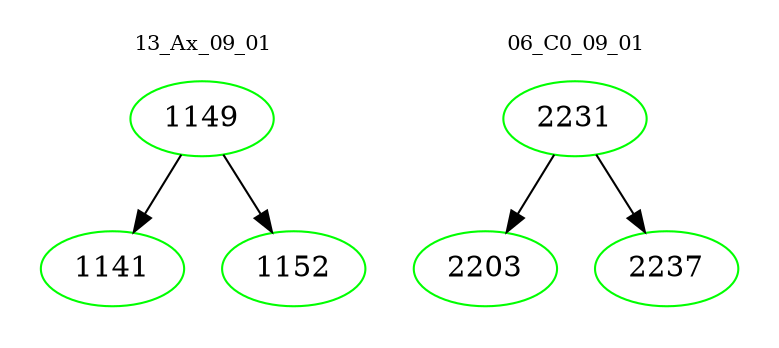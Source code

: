 digraph{
subgraph cluster_0 {
color = white
label = "13_Ax_09_01";
fontsize=10;
T0_1149 [label="1149", color="green"]
T0_1149 -> T0_1141 [color="black"]
T0_1141 [label="1141", color="green"]
T0_1149 -> T0_1152 [color="black"]
T0_1152 [label="1152", color="green"]
}
subgraph cluster_1 {
color = white
label = "06_C0_09_01";
fontsize=10;
T1_2231 [label="2231", color="green"]
T1_2231 -> T1_2203 [color="black"]
T1_2203 [label="2203", color="green"]
T1_2231 -> T1_2237 [color="black"]
T1_2237 [label="2237", color="green"]
}
}
